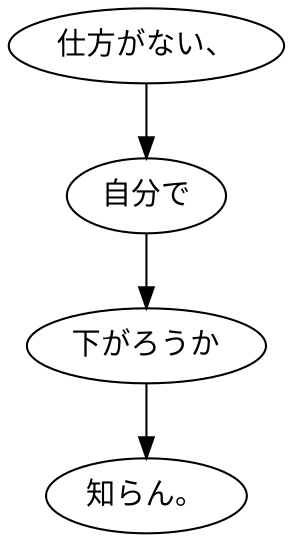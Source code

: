 digraph graph1077 {
	node0 [label="仕方がない、"];
	node1 [label="自分で"];
	node2 [label="下がろうか"];
	node3 [label="知らん。"];
	node0 -> node1;
	node1 -> node2;
	node2 -> node3;
}
